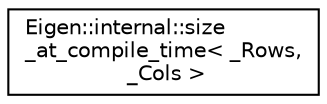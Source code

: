 digraph "Graphical Class Hierarchy"
{
  edge [fontname="Helvetica",fontsize="10",labelfontname="Helvetica",labelfontsize="10"];
  node [fontname="Helvetica",fontsize="10",shape=record];
  rankdir="LR";
  Node1 [label="Eigen::internal::size\l_at_compile_time\< _Rows,\l _Cols \>",height=0.2,width=0.4,color="black", fillcolor="white", style="filled",URL="$struct_eigen_1_1internal_1_1size__at__compile__time.html"];
}
